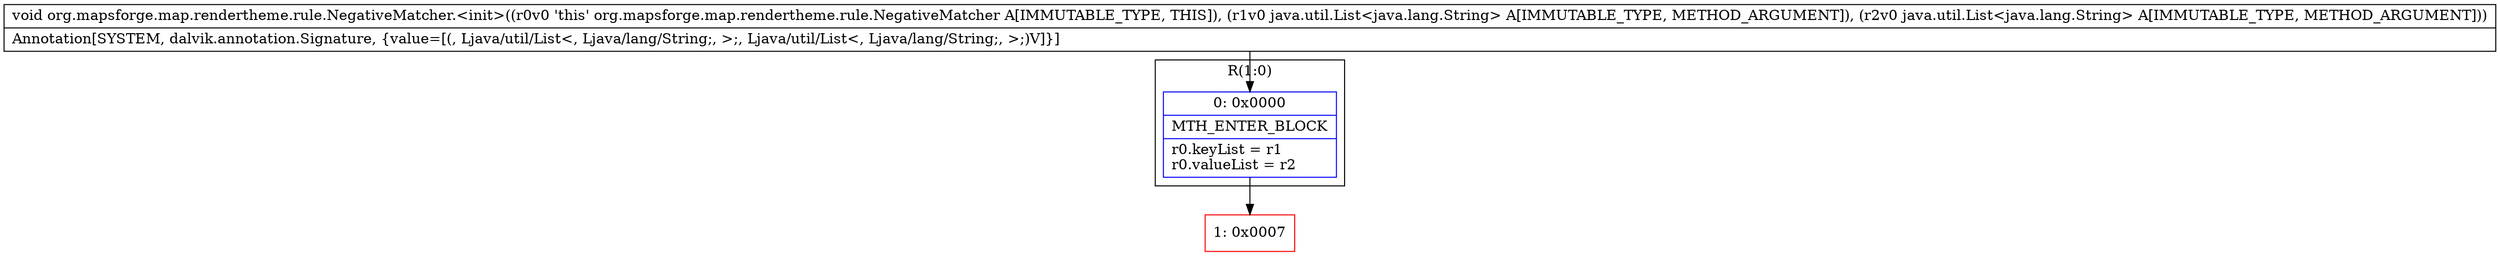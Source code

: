 digraph "CFG fororg.mapsforge.map.rendertheme.rule.NegativeMatcher.\<init\>(Ljava\/util\/List;Ljava\/util\/List;)V" {
subgraph cluster_Region_1894193132 {
label = "R(1:0)";
node [shape=record,color=blue];
Node_0 [shape=record,label="{0\:\ 0x0000|MTH_ENTER_BLOCK\l|r0.keyList = r1\lr0.valueList = r2\l}"];
}
Node_1 [shape=record,color=red,label="{1\:\ 0x0007}"];
MethodNode[shape=record,label="{void org.mapsforge.map.rendertheme.rule.NegativeMatcher.\<init\>((r0v0 'this' org.mapsforge.map.rendertheme.rule.NegativeMatcher A[IMMUTABLE_TYPE, THIS]), (r1v0 java.util.List\<java.lang.String\> A[IMMUTABLE_TYPE, METHOD_ARGUMENT]), (r2v0 java.util.List\<java.lang.String\> A[IMMUTABLE_TYPE, METHOD_ARGUMENT]))  | Annotation[SYSTEM, dalvik.annotation.Signature, \{value=[(, Ljava\/util\/List\<, Ljava\/lang\/String;, \>;, Ljava\/util\/List\<, Ljava\/lang\/String;, \>;)V]\}]\l}"];
MethodNode -> Node_0;
Node_0 -> Node_1;
}

